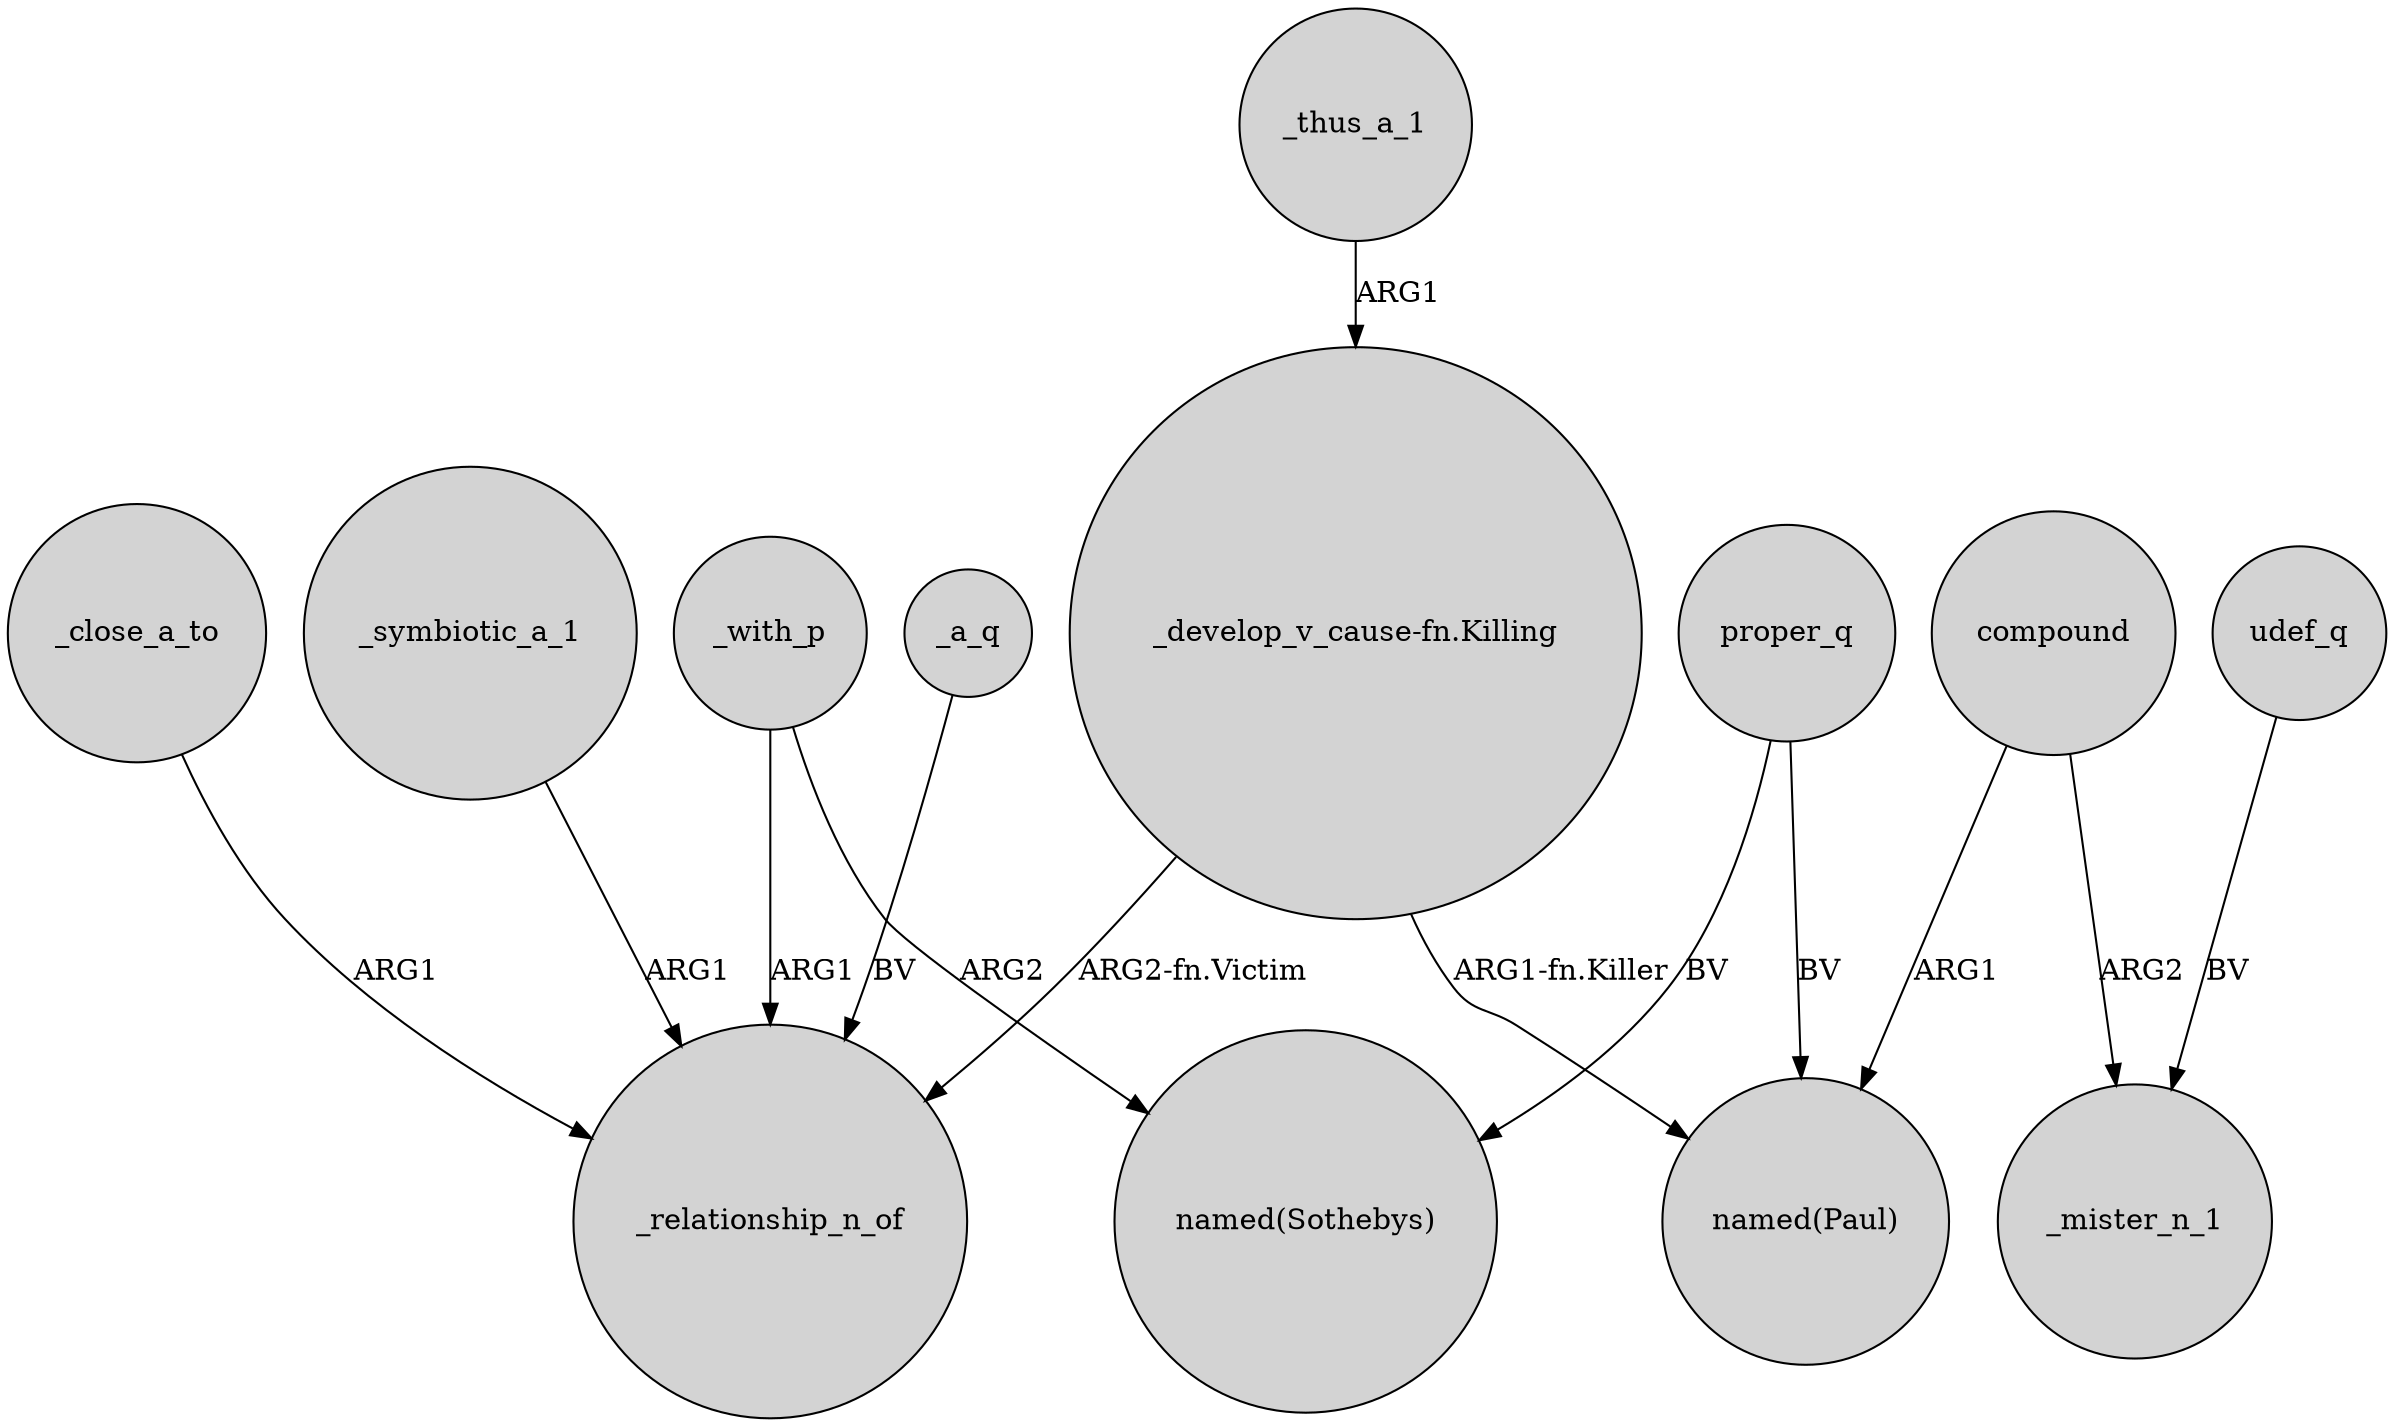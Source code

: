 digraph {
	node [shape=circle style=filled]
	"_develop_v_cause-fn.Killing" -> _relationship_n_of [label="ARG2-fn.Victim"]
	_close_a_to -> _relationship_n_of [label=ARG1]
	compound -> _mister_n_1 [label=ARG2]
	_with_p -> "named(Sothebys)" [label=ARG2]
	compound -> "named(Paul)" [label=ARG1]
	udef_q -> _mister_n_1 [label=BV]
	_with_p -> _relationship_n_of [label=ARG1]
	proper_q -> "named(Paul)" [label=BV]
	"_develop_v_cause-fn.Killing" -> "named(Paul)" [label="ARG1-fn.Killer"]
	_symbiotic_a_1 -> _relationship_n_of [label=ARG1]
	_a_q -> _relationship_n_of [label=BV]
	_thus_a_1 -> "_develop_v_cause-fn.Killing" [label=ARG1]
	proper_q -> "named(Sothebys)" [label=BV]
}
